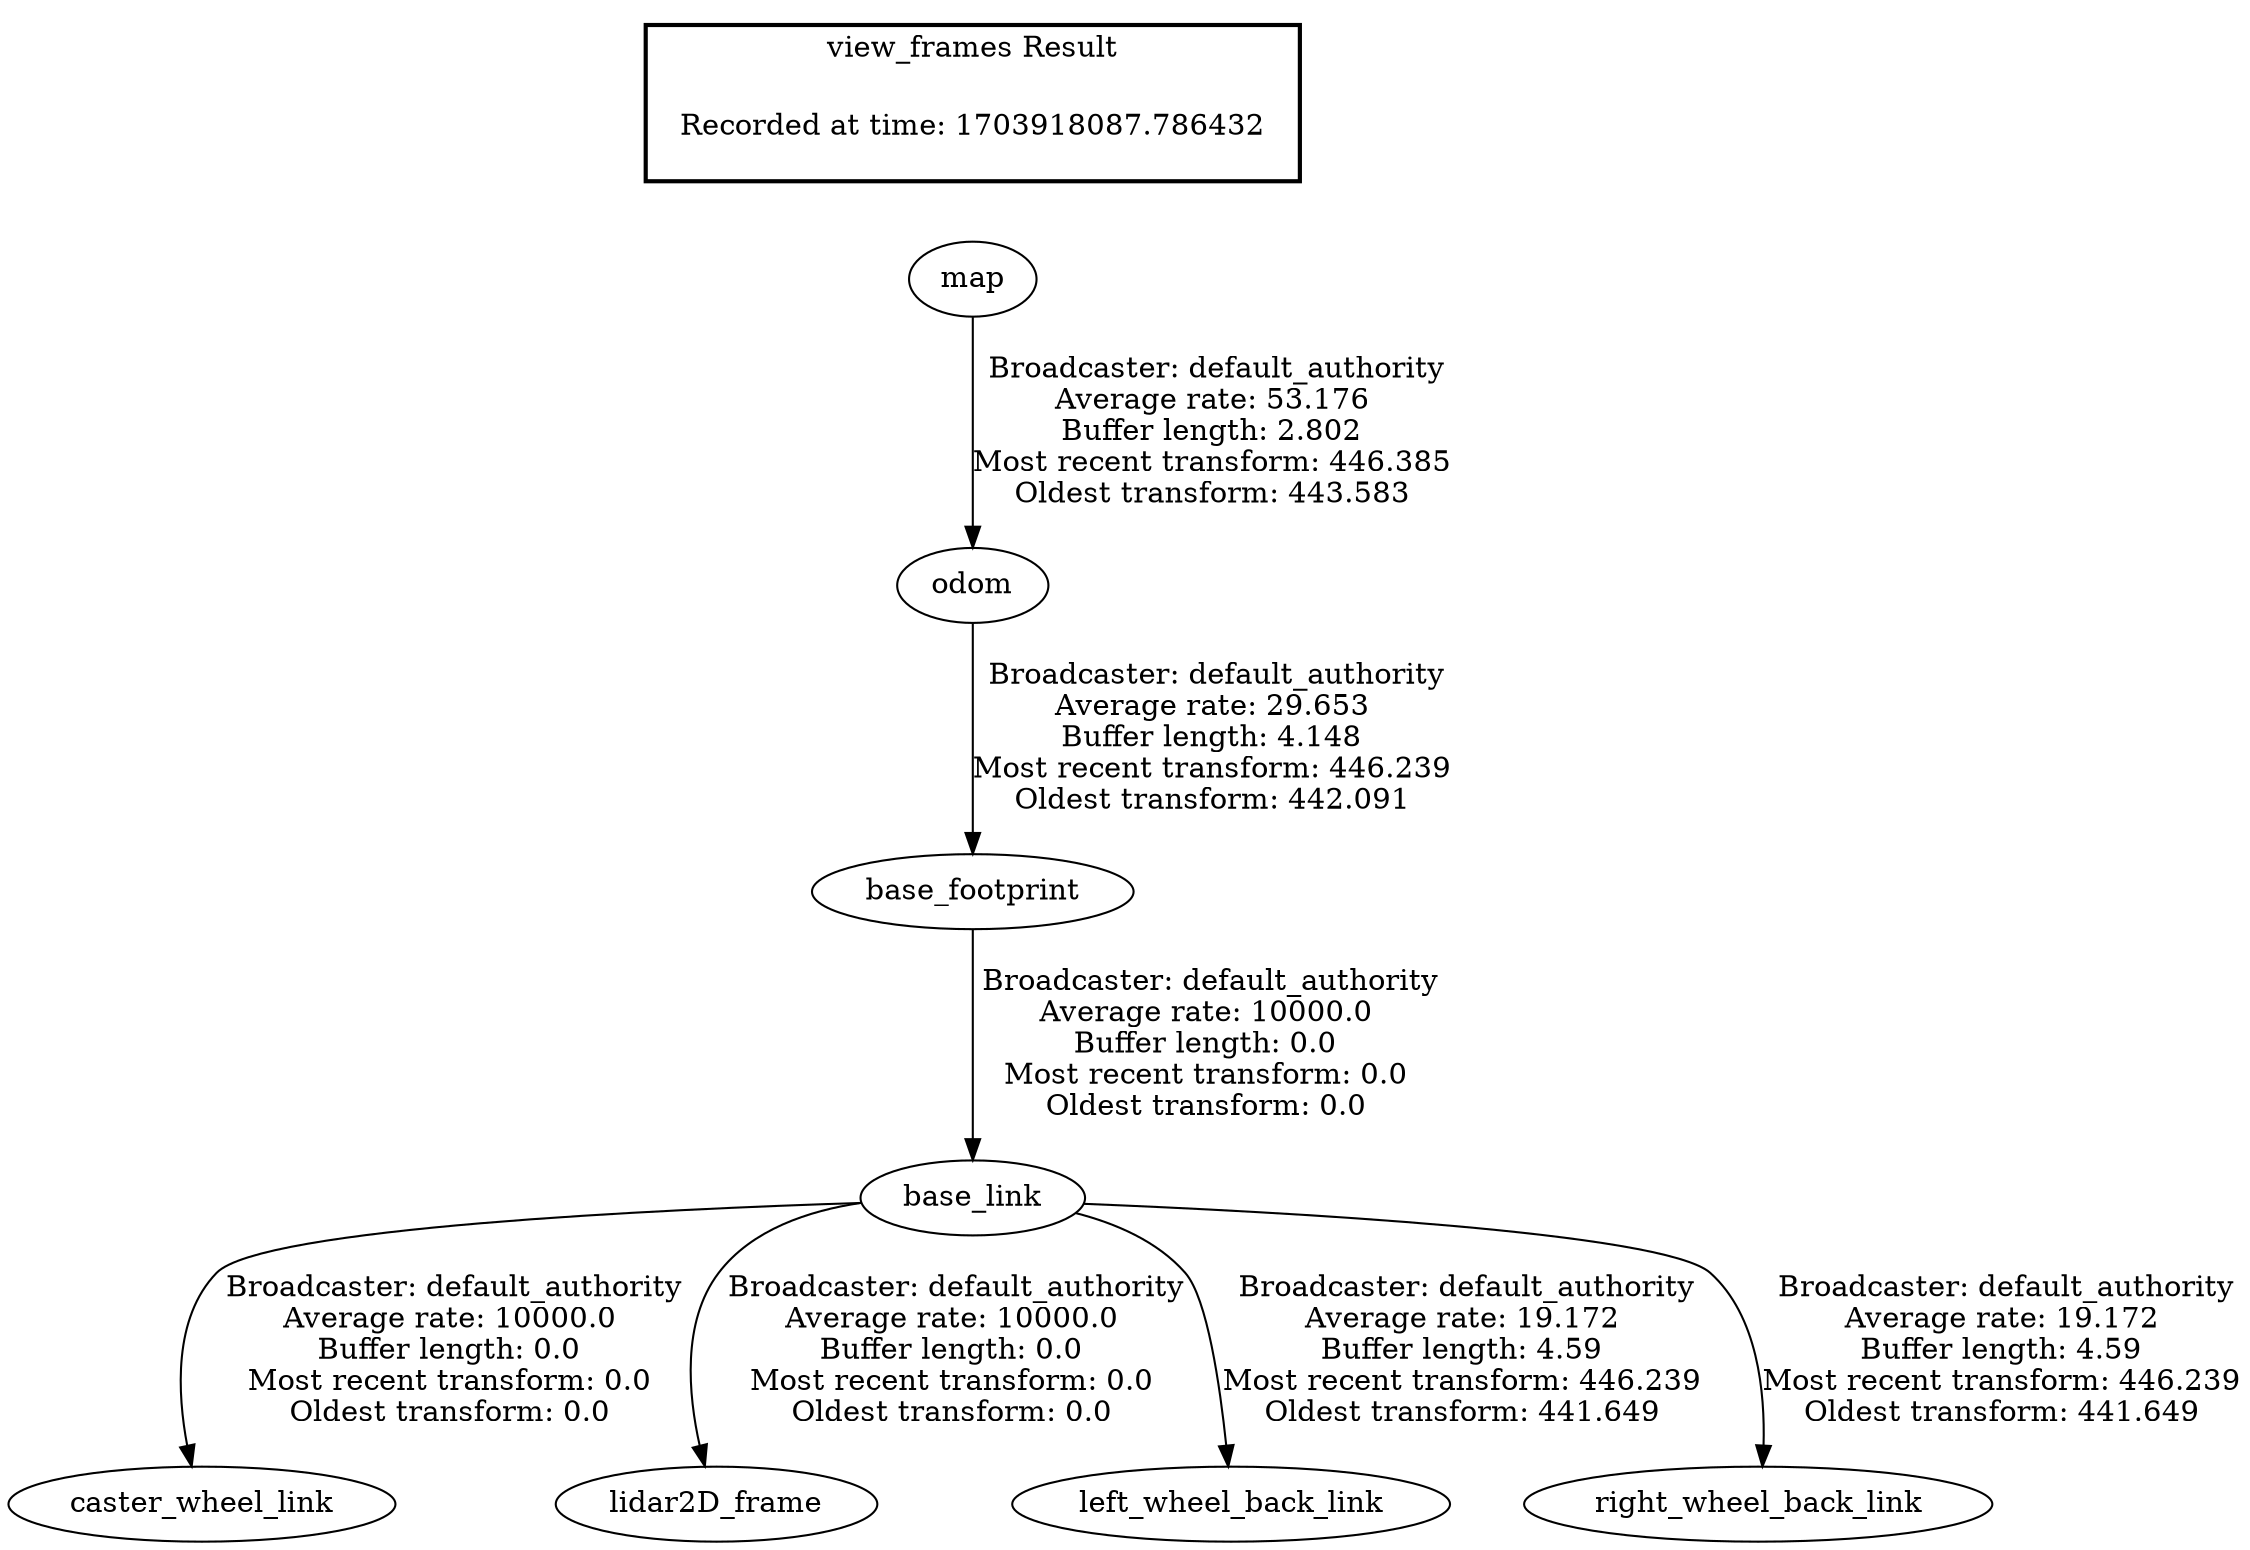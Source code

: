 digraph G {
"base_footprint" -> "base_link"[label=" Broadcaster: default_authority\nAverage rate: 10000.0\nBuffer length: 0.0\nMost recent transform: 0.0\nOldest transform: 0.0\n"];
"odom" -> "base_footprint"[label=" Broadcaster: default_authority\nAverage rate: 29.653\nBuffer length: 4.148\nMost recent transform: 446.239\nOldest transform: 442.091\n"];
"base_link" -> "caster_wheel_link"[label=" Broadcaster: default_authority\nAverage rate: 10000.0\nBuffer length: 0.0\nMost recent transform: 0.0\nOldest transform: 0.0\n"];
"base_link" -> "lidar2D_frame"[label=" Broadcaster: default_authority\nAverage rate: 10000.0\nBuffer length: 0.0\nMost recent transform: 0.0\nOldest transform: 0.0\n"];
"map" -> "odom"[label=" Broadcaster: default_authority\nAverage rate: 53.176\nBuffer length: 2.802\nMost recent transform: 446.385\nOldest transform: 443.583\n"];
"base_link" -> "left_wheel_back_link"[label=" Broadcaster: default_authority\nAverage rate: 19.172\nBuffer length: 4.59\nMost recent transform: 446.239\nOldest transform: 441.649\n"];
"base_link" -> "right_wheel_back_link"[label=" Broadcaster: default_authority\nAverage rate: 19.172\nBuffer length: 4.59\nMost recent transform: 446.239\nOldest transform: 441.649\n"];
edge [style=invis];
 subgraph cluster_legend { style=bold; color=black; label ="view_frames Result";
"Recorded at time: 1703918087.786432"[ shape=plaintext ] ;
}->"map";
}